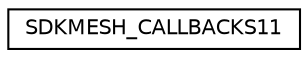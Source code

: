 digraph "Graphical Class Hierarchy"
{
  edge [fontname="Helvetica",fontsize="10",labelfontname="Helvetica",labelfontsize="10"];
  node [fontname="Helvetica",fontsize="10",shape=record];
  rankdir="LR";
  Node1 [label="SDKMESH_CALLBACKS11",height=0.2,width=0.4,color="black", fillcolor="white", style="filled",URL="$struct_s_d_k_m_e_s_h___c_a_l_l_b_a_c_k_s11.html"];
}
